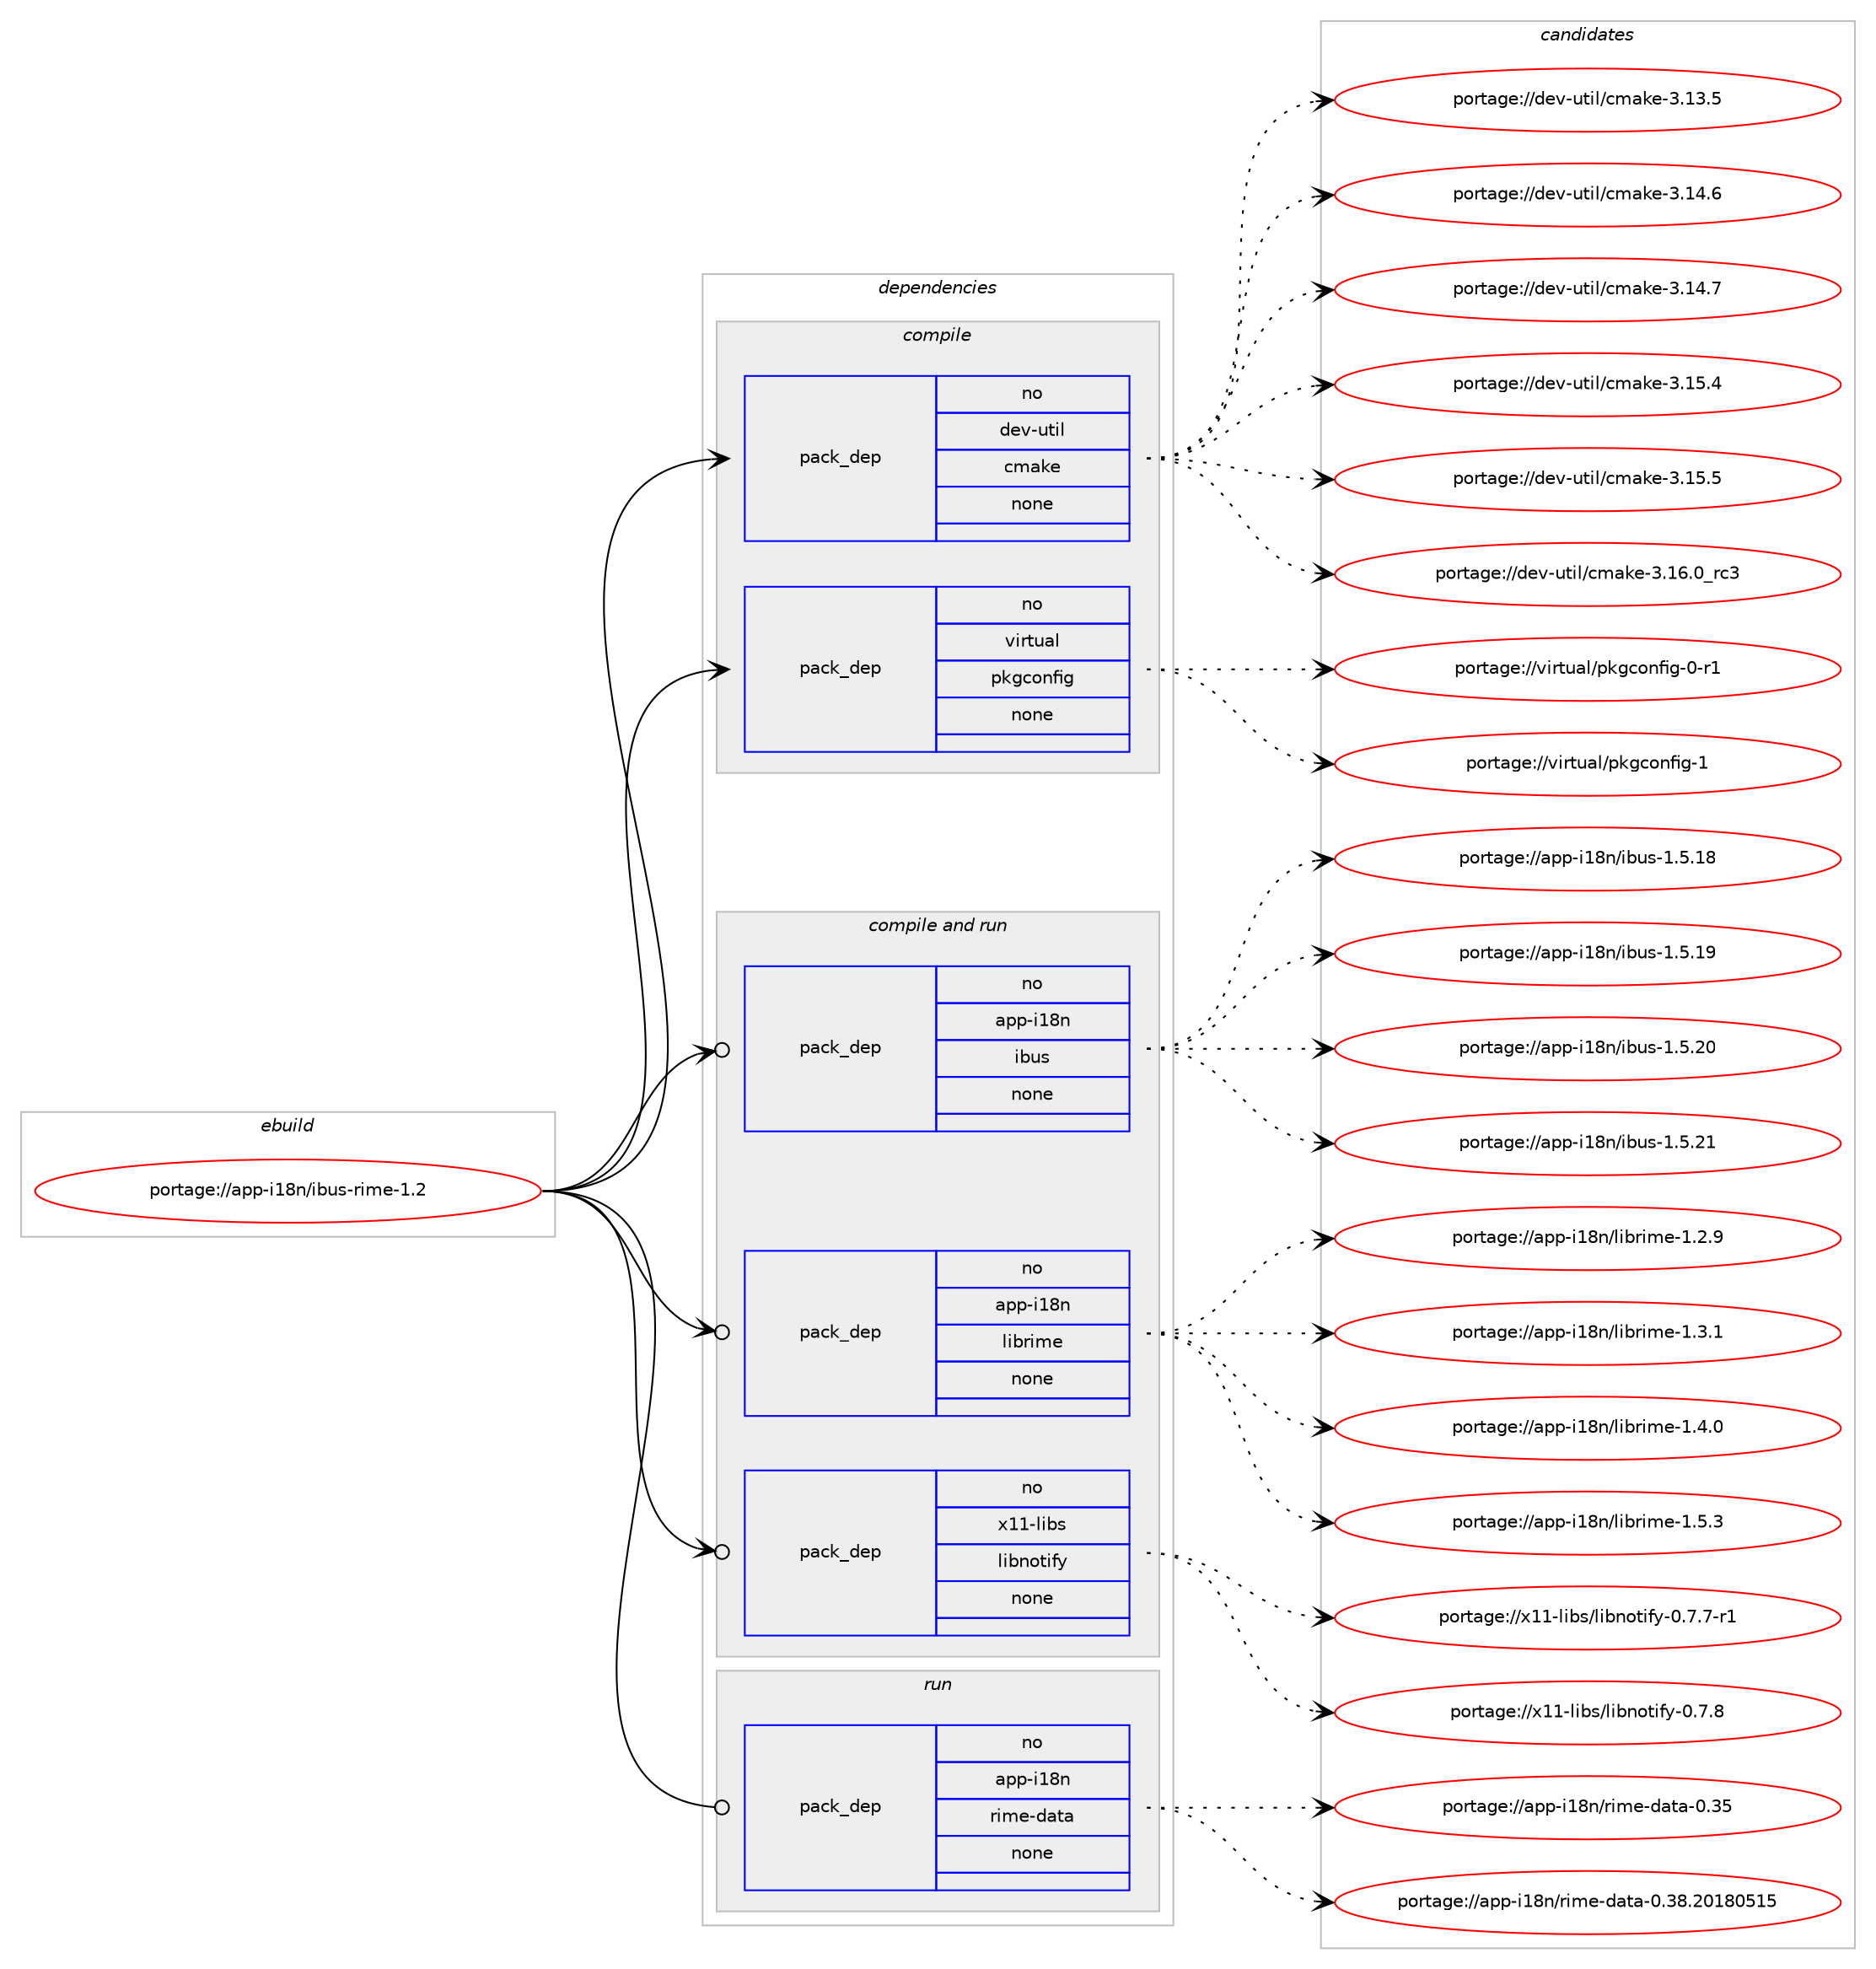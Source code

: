 digraph prolog {

# *************
# Graph options
# *************

newrank=true;
concentrate=true;
compound=true;
graph [rankdir=LR,fontname=Helvetica,fontsize=10,ranksep=1.5];#, ranksep=2.5, nodesep=0.2];
edge  [arrowhead=vee];
node  [fontname=Helvetica,fontsize=10];

# **********
# The ebuild
# **********

subgraph cluster_leftcol {
color=gray;
rank=same;
label=<<i>ebuild</i>>;
id [label="portage://app-i18n/ibus-rime-1.2", color=red, width=4, href="../app-i18n/ibus-rime-1.2.svg"];
}

# ****************
# The dependencies
# ****************

subgraph cluster_midcol {
color=gray;
label=<<i>dependencies</i>>;
subgraph cluster_compile {
fillcolor="#eeeeee";
style=filled;
label=<<i>compile</i>>;
subgraph pack22259 {
dependency30578 [label=<<TABLE BORDER="0" CELLBORDER="1" CELLSPACING="0" CELLPADDING="4" WIDTH="220"><TR><TD ROWSPAN="6" CELLPADDING="30">pack_dep</TD></TR><TR><TD WIDTH="110">no</TD></TR><TR><TD>dev-util</TD></TR><TR><TD>cmake</TD></TR><TR><TD>none</TD></TR><TR><TD></TD></TR></TABLE>>, shape=none, color=blue];
}
id:e -> dependency30578:w [weight=20,style="solid",arrowhead="vee"];
subgraph pack22260 {
dependency30579 [label=<<TABLE BORDER="0" CELLBORDER="1" CELLSPACING="0" CELLPADDING="4" WIDTH="220"><TR><TD ROWSPAN="6" CELLPADDING="30">pack_dep</TD></TR><TR><TD WIDTH="110">no</TD></TR><TR><TD>virtual</TD></TR><TR><TD>pkgconfig</TD></TR><TR><TD>none</TD></TR><TR><TD></TD></TR></TABLE>>, shape=none, color=blue];
}
id:e -> dependency30579:w [weight=20,style="solid",arrowhead="vee"];
}
subgraph cluster_compileandrun {
fillcolor="#eeeeee";
style=filled;
label=<<i>compile and run</i>>;
subgraph pack22261 {
dependency30580 [label=<<TABLE BORDER="0" CELLBORDER="1" CELLSPACING="0" CELLPADDING="4" WIDTH="220"><TR><TD ROWSPAN="6" CELLPADDING="30">pack_dep</TD></TR><TR><TD WIDTH="110">no</TD></TR><TR><TD>app-i18n</TD></TR><TR><TD>ibus</TD></TR><TR><TD>none</TD></TR><TR><TD></TD></TR></TABLE>>, shape=none, color=blue];
}
id:e -> dependency30580:w [weight=20,style="solid",arrowhead="odotvee"];
subgraph pack22262 {
dependency30581 [label=<<TABLE BORDER="0" CELLBORDER="1" CELLSPACING="0" CELLPADDING="4" WIDTH="220"><TR><TD ROWSPAN="6" CELLPADDING="30">pack_dep</TD></TR><TR><TD WIDTH="110">no</TD></TR><TR><TD>app-i18n</TD></TR><TR><TD>librime</TD></TR><TR><TD>none</TD></TR><TR><TD></TD></TR></TABLE>>, shape=none, color=blue];
}
id:e -> dependency30581:w [weight=20,style="solid",arrowhead="odotvee"];
subgraph pack22263 {
dependency30582 [label=<<TABLE BORDER="0" CELLBORDER="1" CELLSPACING="0" CELLPADDING="4" WIDTH="220"><TR><TD ROWSPAN="6" CELLPADDING="30">pack_dep</TD></TR><TR><TD WIDTH="110">no</TD></TR><TR><TD>x11-libs</TD></TR><TR><TD>libnotify</TD></TR><TR><TD>none</TD></TR><TR><TD></TD></TR></TABLE>>, shape=none, color=blue];
}
id:e -> dependency30582:w [weight=20,style="solid",arrowhead="odotvee"];
}
subgraph cluster_run {
fillcolor="#eeeeee";
style=filled;
label=<<i>run</i>>;
subgraph pack22264 {
dependency30583 [label=<<TABLE BORDER="0" CELLBORDER="1" CELLSPACING="0" CELLPADDING="4" WIDTH="220"><TR><TD ROWSPAN="6" CELLPADDING="30">pack_dep</TD></TR><TR><TD WIDTH="110">no</TD></TR><TR><TD>app-i18n</TD></TR><TR><TD>rime-data</TD></TR><TR><TD>none</TD></TR><TR><TD></TD></TR></TABLE>>, shape=none, color=blue];
}
id:e -> dependency30583:w [weight=20,style="solid",arrowhead="odot"];
}
}

# **************
# The candidates
# **************

subgraph cluster_choices {
rank=same;
color=gray;
label=<<i>candidates</i>>;

subgraph choice22259 {
color=black;
nodesep=1;
choiceportage1001011184511711610510847991099710710145514649514653 [label="portage://dev-util/cmake-3.13.5", color=red, width=4,href="../dev-util/cmake-3.13.5.svg"];
choiceportage1001011184511711610510847991099710710145514649524654 [label="portage://dev-util/cmake-3.14.6", color=red, width=4,href="../dev-util/cmake-3.14.6.svg"];
choiceportage1001011184511711610510847991099710710145514649524655 [label="portage://dev-util/cmake-3.14.7", color=red, width=4,href="../dev-util/cmake-3.14.7.svg"];
choiceportage1001011184511711610510847991099710710145514649534652 [label="portage://dev-util/cmake-3.15.4", color=red, width=4,href="../dev-util/cmake-3.15.4.svg"];
choiceportage1001011184511711610510847991099710710145514649534653 [label="portage://dev-util/cmake-3.15.5", color=red, width=4,href="../dev-util/cmake-3.15.5.svg"];
choiceportage1001011184511711610510847991099710710145514649544648951149951 [label="portage://dev-util/cmake-3.16.0_rc3", color=red, width=4,href="../dev-util/cmake-3.16.0_rc3.svg"];
dependency30578:e -> choiceportage1001011184511711610510847991099710710145514649514653:w [style=dotted,weight="100"];
dependency30578:e -> choiceportage1001011184511711610510847991099710710145514649524654:w [style=dotted,weight="100"];
dependency30578:e -> choiceportage1001011184511711610510847991099710710145514649524655:w [style=dotted,weight="100"];
dependency30578:e -> choiceportage1001011184511711610510847991099710710145514649534652:w [style=dotted,weight="100"];
dependency30578:e -> choiceportage1001011184511711610510847991099710710145514649534653:w [style=dotted,weight="100"];
dependency30578:e -> choiceportage1001011184511711610510847991099710710145514649544648951149951:w [style=dotted,weight="100"];
}
subgraph choice22260 {
color=black;
nodesep=1;
choiceportage11810511411611797108471121071039911111010210510345484511449 [label="portage://virtual/pkgconfig-0-r1", color=red, width=4,href="../virtual/pkgconfig-0-r1.svg"];
choiceportage1181051141161179710847112107103991111101021051034549 [label="portage://virtual/pkgconfig-1", color=red, width=4,href="../virtual/pkgconfig-1.svg"];
dependency30579:e -> choiceportage11810511411611797108471121071039911111010210510345484511449:w [style=dotted,weight="100"];
dependency30579:e -> choiceportage1181051141161179710847112107103991111101021051034549:w [style=dotted,weight="100"];
}
subgraph choice22261 {
color=black;
nodesep=1;
choiceportage97112112451054956110471059811711545494653464956 [label="portage://app-i18n/ibus-1.5.18", color=red, width=4,href="../app-i18n/ibus-1.5.18.svg"];
choiceportage97112112451054956110471059811711545494653464957 [label="portage://app-i18n/ibus-1.5.19", color=red, width=4,href="../app-i18n/ibus-1.5.19.svg"];
choiceportage97112112451054956110471059811711545494653465048 [label="portage://app-i18n/ibus-1.5.20", color=red, width=4,href="../app-i18n/ibus-1.5.20.svg"];
choiceportage97112112451054956110471059811711545494653465049 [label="portage://app-i18n/ibus-1.5.21", color=red, width=4,href="../app-i18n/ibus-1.5.21.svg"];
dependency30580:e -> choiceportage97112112451054956110471059811711545494653464956:w [style=dotted,weight="100"];
dependency30580:e -> choiceportage97112112451054956110471059811711545494653464957:w [style=dotted,weight="100"];
dependency30580:e -> choiceportage97112112451054956110471059811711545494653465048:w [style=dotted,weight="100"];
dependency30580:e -> choiceportage97112112451054956110471059811711545494653465049:w [style=dotted,weight="100"];
}
subgraph choice22262 {
color=black;
nodesep=1;
choiceportage971121124510549561104710810598114105109101454946504657 [label="portage://app-i18n/librime-1.2.9", color=red, width=4,href="../app-i18n/librime-1.2.9.svg"];
choiceportage971121124510549561104710810598114105109101454946514649 [label="portage://app-i18n/librime-1.3.1", color=red, width=4,href="../app-i18n/librime-1.3.1.svg"];
choiceportage971121124510549561104710810598114105109101454946524648 [label="portage://app-i18n/librime-1.4.0", color=red, width=4,href="../app-i18n/librime-1.4.0.svg"];
choiceportage971121124510549561104710810598114105109101454946534651 [label="portage://app-i18n/librime-1.5.3", color=red, width=4,href="../app-i18n/librime-1.5.3.svg"];
dependency30581:e -> choiceportage971121124510549561104710810598114105109101454946504657:w [style=dotted,weight="100"];
dependency30581:e -> choiceportage971121124510549561104710810598114105109101454946514649:w [style=dotted,weight="100"];
dependency30581:e -> choiceportage971121124510549561104710810598114105109101454946524648:w [style=dotted,weight="100"];
dependency30581:e -> choiceportage971121124510549561104710810598114105109101454946534651:w [style=dotted,weight="100"];
}
subgraph choice22263 {
color=black;
nodesep=1;
choiceportage1204949451081059811547108105981101111161051021214548465546554511449 [label="portage://x11-libs/libnotify-0.7.7-r1", color=red, width=4,href="../x11-libs/libnotify-0.7.7-r1.svg"];
choiceportage120494945108105981154710810598110111116105102121454846554656 [label="portage://x11-libs/libnotify-0.7.8", color=red, width=4,href="../x11-libs/libnotify-0.7.8.svg"];
dependency30582:e -> choiceportage1204949451081059811547108105981101111161051021214548465546554511449:w [style=dotted,weight="100"];
dependency30582:e -> choiceportage120494945108105981154710810598110111116105102121454846554656:w [style=dotted,weight="100"];
}
subgraph choice22264 {
color=black;
nodesep=1;
choiceportage97112112451054956110471141051091014510097116974548465153 [label="portage://app-i18n/rime-data-0.35", color=red, width=4,href="../app-i18n/rime-data-0.35.svg"];
choiceportage97112112451054956110471141051091014510097116974548465156465048495648534953 [label="portage://app-i18n/rime-data-0.38.20180515", color=red, width=4,href="../app-i18n/rime-data-0.38.20180515.svg"];
dependency30583:e -> choiceportage97112112451054956110471141051091014510097116974548465153:w [style=dotted,weight="100"];
dependency30583:e -> choiceportage97112112451054956110471141051091014510097116974548465156465048495648534953:w [style=dotted,weight="100"];
}
}

}
